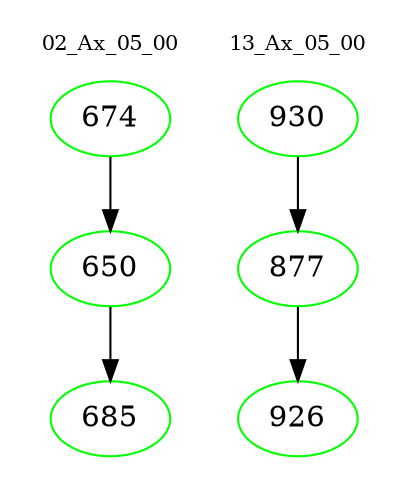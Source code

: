 digraph{
subgraph cluster_0 {
color = white
label = "02_Ax_05_00";
fontsize=10;
T0_674 [label="674", color="green"]
T0_674 -> T0_650 [color="black"]
T0_650 [label="650", color="green"]
T0_650 -> T0_685 [color="black"]
T0_685 [label="685", color="green"]
}
subgraph cluster_1 {
color = white
label = "13_Ax_05_00";
fontsize=10;
T1_930 [label="930", color="green"]
T1_930 -> T1_877 [color="black"]
T1_877 [label="877", color="green"]
T1_877 -> T1_926 [color="black"]
T1_926 [label="926", color="green"]
}
}

